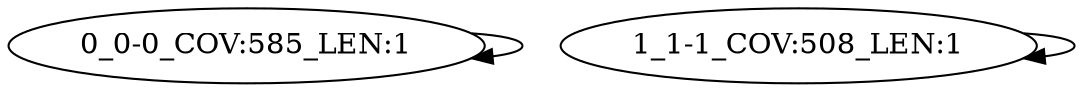 digraph G {
    "0_0-0_COV:585_LEN:1" -> "0_0-0_COV:585_LEN:1";
    "1_1-1_COV:508_LEN:1" -> "1_1-1_COV:508_LEN:1";
}
